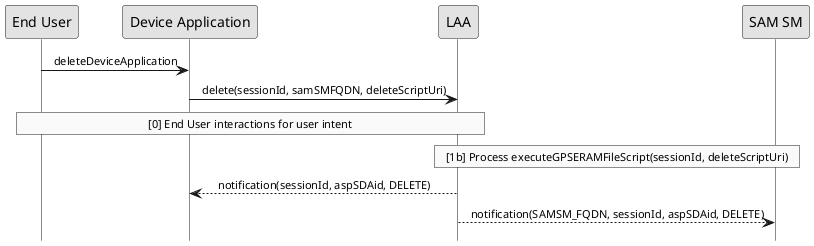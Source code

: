 @startuml

hide footbox
skinparam sequenceMessageAlign center
skinparam sequenceArrowFontSize 11
skinparam noteFontSize 11
skinparam monochrome true
skinparam lifelinestrategy solid
 
"End User" -> "Device Application" : deleteDeviceApplication
"Device Application" -> LAA : delete(sessionId, samSMFQDN, deleteScriptUri)

rnote over "LAA", "End User"
     [0] End User interactions for user intent
end rnote


rnote over "LAA", "SAM SM"
     [1b] Process executeGPSERAMFileScript(sessionId, deleteScriptUri)
end rnote


 
LAA --> "Device Application" : notification(sessionId, aspSDAid, DELETE)
 
LAA --> "SAM SM" : notification(SAMSM_FQDN, sessionId, aspSDAid, DELETE)
@enduml